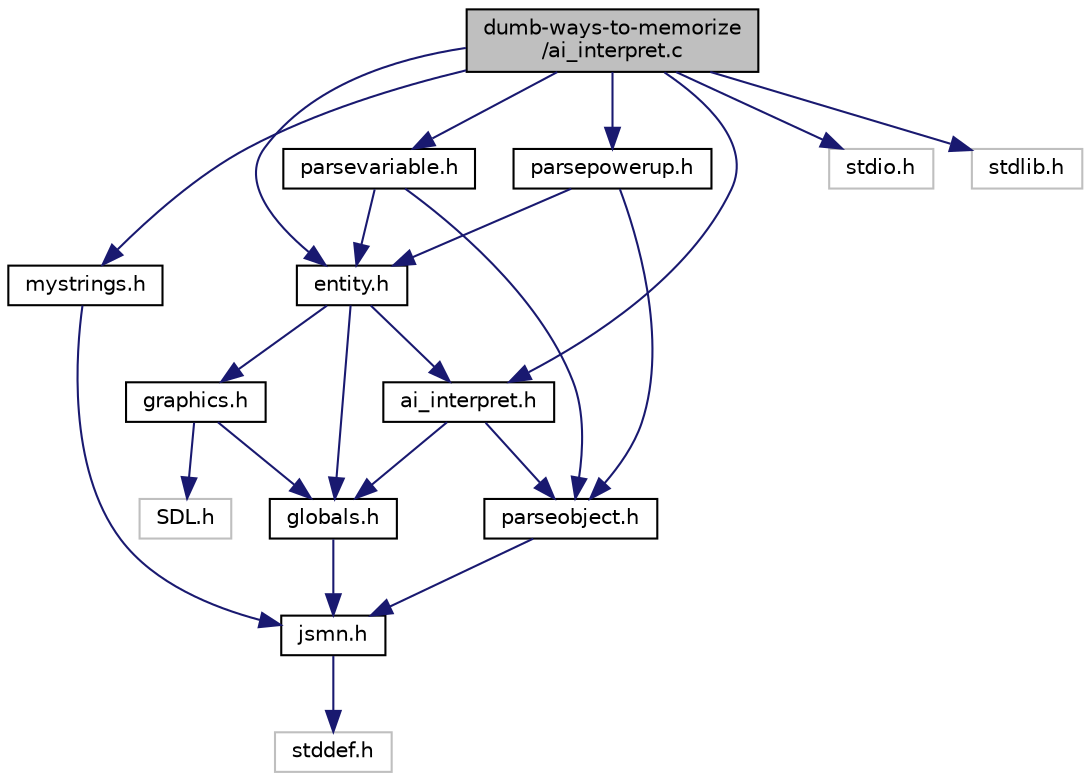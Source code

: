 digraph "dumb-ways-to-memorize/ai_interpret.c"
{
  edge [fontname="Helvetica",fontsize="10",labelfontname="Helvetica",labelfontsize="10"];
  node [fontname="Helvetica",fontsize="10",shape=record];
  Node1 [label="dumb-ways-to-memorize\l/ai_interpret.c",height=0.2,width=0.4,color="black", fillcolor="grey75", style="filled", fontcolor="black"];
  Node1 -> Node2 [color="midnightblue",fontsize="10",style="solid",fontname="Helvetica"];
  Node2 [label="ai_interpret.h",height=0.2,width=0.4,color="black", fillcolor="white", style="filled",URL="$ai__interpret_8h.html"];
  Node2 -> Node3 [color="midnightblue",fontsize="10",style="solid",fontname="Helvetica"];
  Node3 [label="globals.h",height=0.2,width=0.4,color="black", fillcolor="white", style="filled",URL="$globals_8h.html"];
  Node3 -> Node4 [color="midnightblue",fontsize="10",style="solid",fontname="Helvetica"];
  Node4 [label="jsmn.h",height=0.2,width=0.4,color="black", fillcolor="white", style="filled",URL="$jsmn_8h.html"];
  Node4 -> Node5 [color="midnightblue",fontsize="10",style="solid",fontname="Helvetica"];
  Node5 [label="stddef.h",height=0.2,width=0.4,color="grey75", fillcolor="white", style="filled"];
  Node2 -> Node6 [color="midnightblue",fontsize="10",style="solid",fontname="Helvetica"];
  Node6 [label="parseobject.h",height=0.2,width=0.4,color="black", fillcolor="white", style="filled",URL="$parseobject_8h.html"];
  Node6 -> Node4 [color="midnightblue",fontsize="10",style="solid",fontname="Helvetica"];
  Node1 -> Node7 [color="midnightblue",fontsize="10",style="solid",fontname="Helvetica"];
  Node7 [label="entity.h",height=0.2,width=0.4,color="black", fillcolor="white", style="filled",URL="$entity_8h.html"];
  Node7 -> Node3 [color="midnightblue",fontsize="10",style="solid",fontname="Helvetica"];
  Node7 -> Node8 [color="midnightblue",fontsize="10",style="solid",fontname="Helvetica"];
  Node8 [label="graphics.h",height=0.2,width=0.4,color="black", fillcolor="white", style="filled",URL="$graphics_8h.html"];
  Node8 -> Node9 [color="midnightblue",fontsize="10",style="solid",fontname="Helvetica"];
  Node9 [label="SDL.h",height=0.2,width=0.4,color="grey75", fillcolor="white", style="filled"];
  Node8 -> Node3 [color="midnightblue",fontsize="10",style="solid",fontname="Helvetica"];
  Node7 -> Node2 [color="midnightblue",fontsize="10",style="solid",fontname="Helvetica"];
  Node1 -> Node10 [color="midnightblue",fontsize="10",style="solid",fontname="Helvetica"];
  Node10 [label="parsevariable.h",height=0.2,width=0.4,color="black", fillcolor="white", style="filled",URL="$parsevariable_8h.html"];
  Node10 -> Node7 [color="midnightblue",fontsize="10",style="solid",fontname="Helvetica"];
  Node10 -> Node6 [color="midnightblue",fontsize="10",style="solid",fontname="Helvetica"];
  Node1 -> Node11 [color="midnightblue",fontsize="10",style="solid",fontname="Helvetica"];
  Node11 [label="parsepowerup.h",height=0.2,width=0.4,color="black", fillcolor="white", style="filled",URL="$parsepowerup_8h.html"];
  Node11 -> Node6 [color="midnightblue",fontsize="10",style="solid",fontname="Helvetica"];
  Node11 -> Node7 [color="midnightblue",fontsize="10",style="solid",fontname="Helvetica"];
  Node1 -> Node12 [color="midnightblue",fontsize="10",style="solid",fontname="Helvetica"];
  Node12 [label="mystrings.h",height=0.2,width=0.4,color="black", fillcolor="white", style="filled",URL="$mystrings_8h.html"];
  Node12 -> Node4 [color="midnightblue",fontsize="10",style="solid",fontname="Helvetica"];
  Node1 -> Node13 [color="midnightblue",fontsize="10",style="solid",fontname="Helvetica"];
  Node13 [label="stdio.h",height=0.2,width=0.4,color="grey75", fillcolor="white", style="filled"];
  Node1 -> Node14 [color="midnightblue",fontsize="10",style="solid",fontname="Helvetica"];
  Node14 [label="stdlib.h",height=0.2,width=0.4,color="grey75", fillcolor="white", style="filled"];
}
